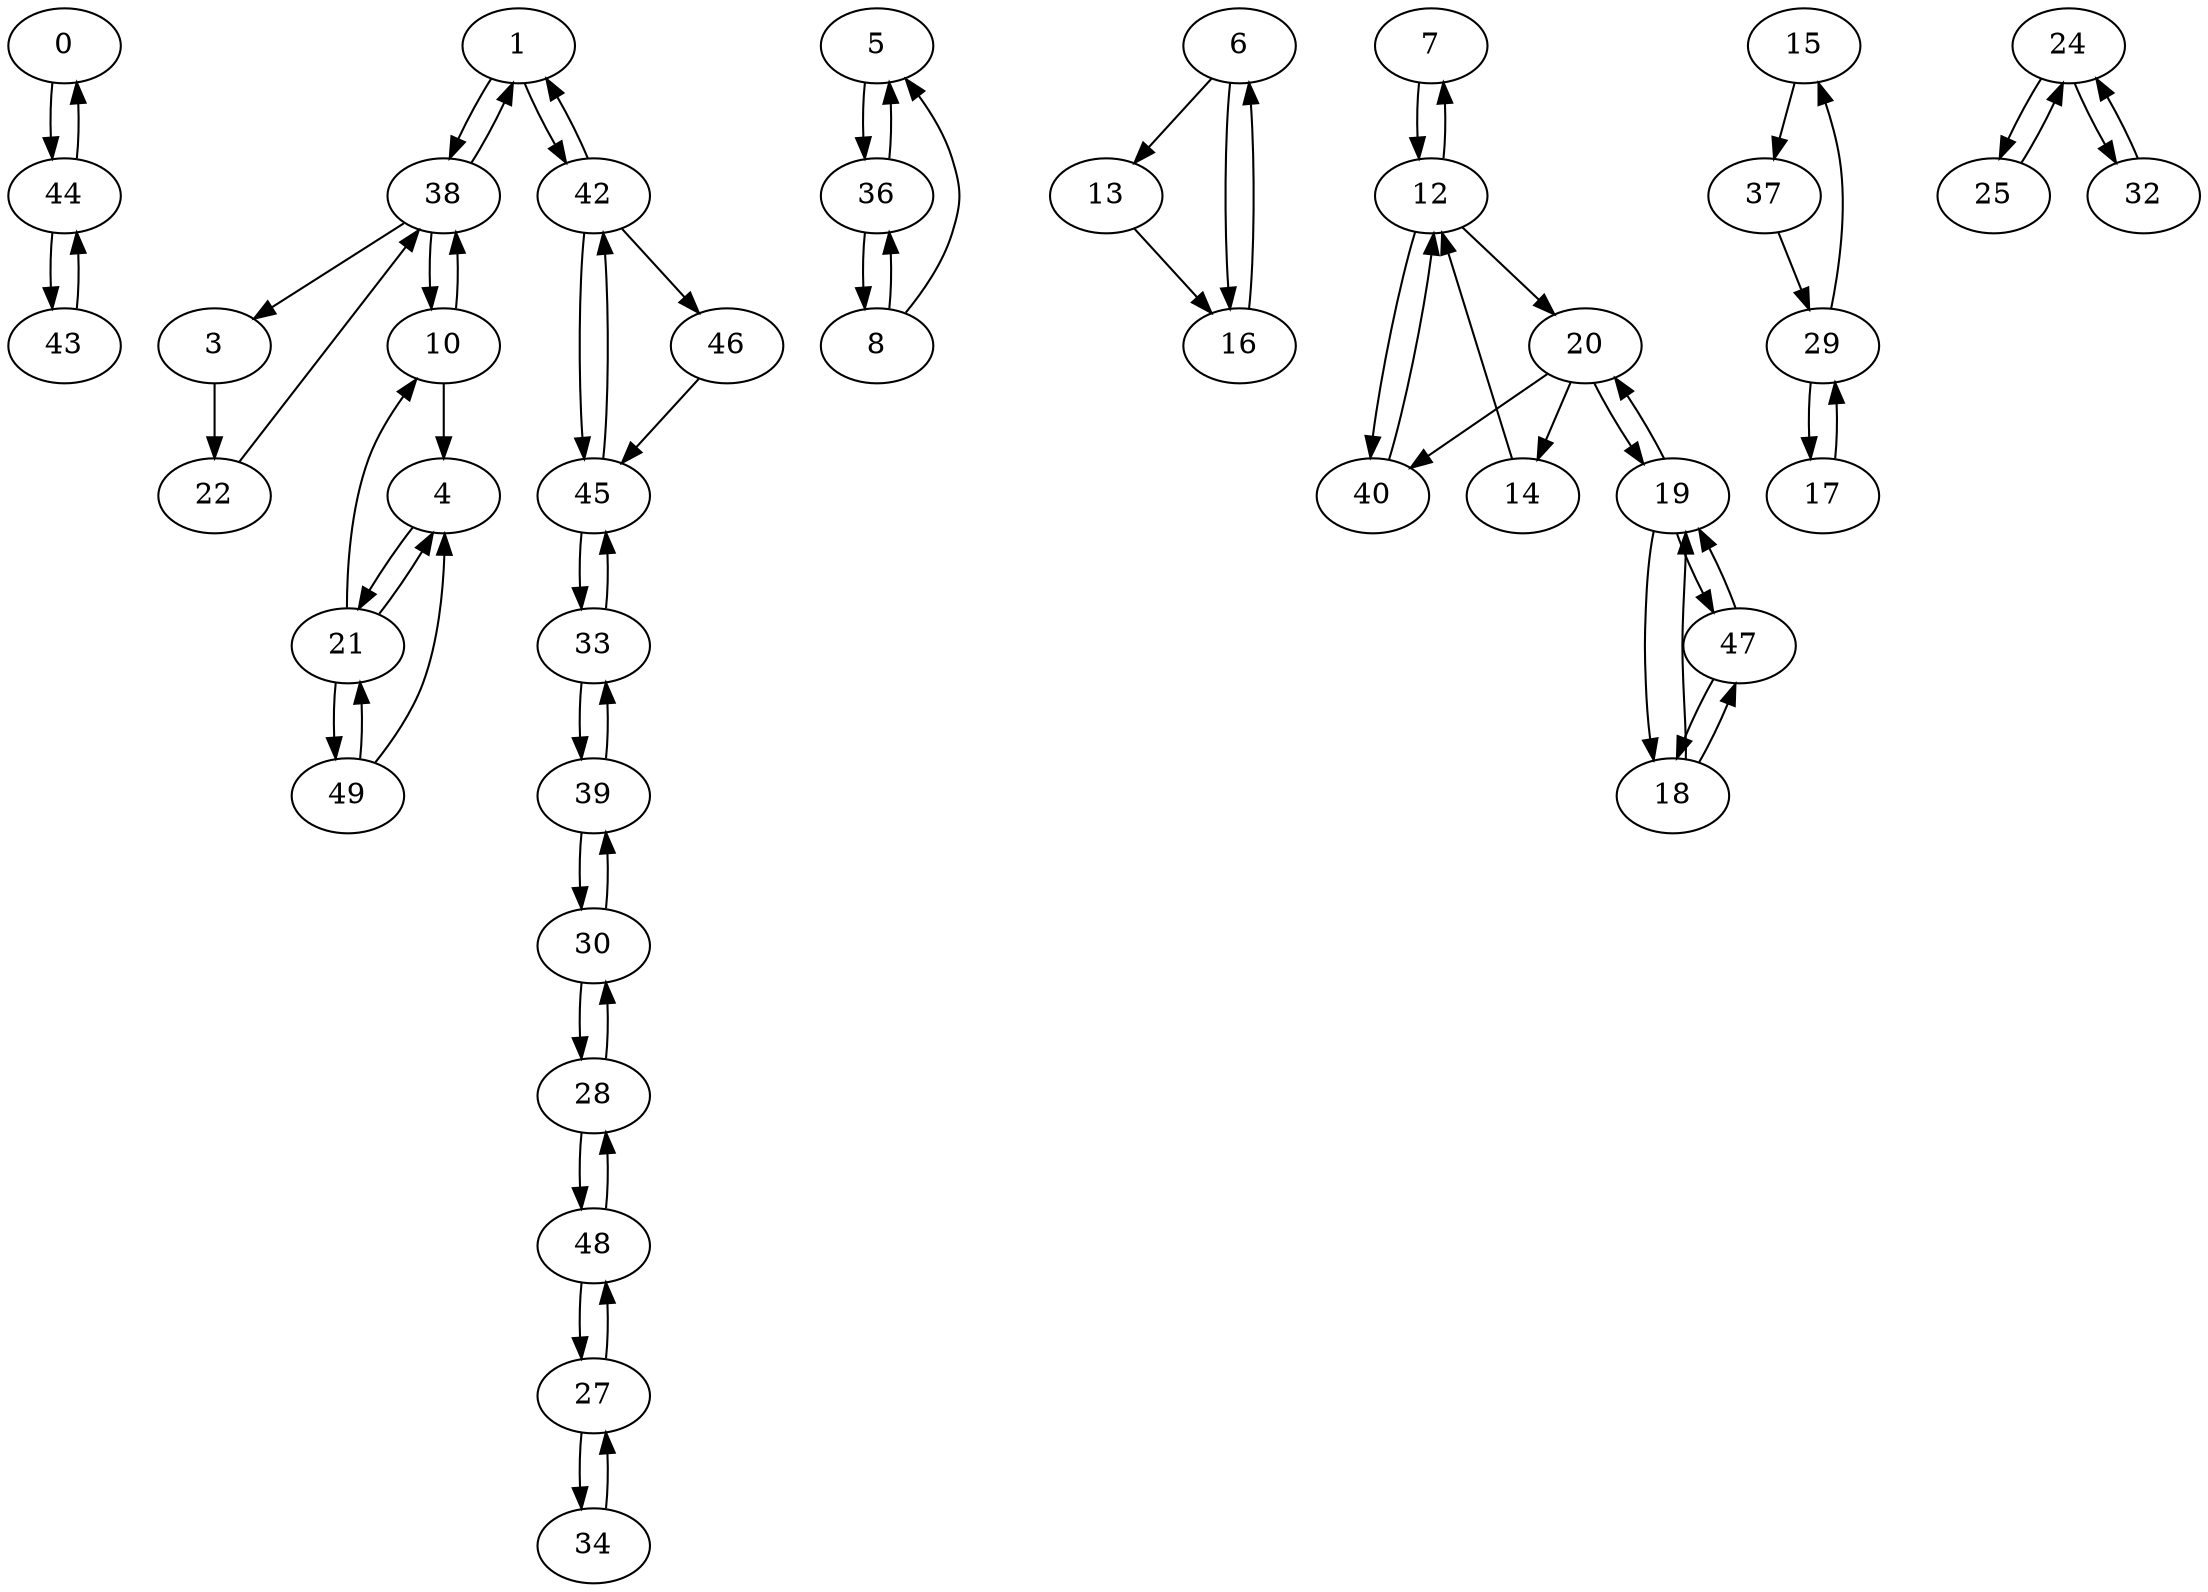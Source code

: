 digraph G {
  0 -> 44;
  1 -> 38;
  1 -> 42;
  3 -> 22;
  4 -> 21;
  5 -> 36;
  6 -> 13;
  6 -> 16;
  7 -> 12;
  8 -> 5;
  8 -> 36;
  10 -> 4;
  10 -> 38;
  12 -> 7;
  12 -> 20;
  12 -> 40;
  13 -> 16;
  14 -> 12;
  15 -> 37;
  16 -> 6;
  17 -> 29;
  18 -> 19;
  18 -> 47;
  19 -> 18;
  19 -> 20;
  19 -> 47;
  20 -> 14;
  20 -> 19;
  20 -> 40;
  21 -> 4;
  21 -> 10;
  21 -> 49;
  22 -> 38;
  24 -> 25;
  24 -> 32;
  25 -> 24;
  27 -> 34;
  27 -> 48;
  28 -> 30;
  28 -> 48;
  29 -> 15;
  29 -> 17;
  30 -> 28;
  30 -> 39;
  32 -> 24;
  33 -> 39;
  33 -> 45;
  34 -> 27;
  36 -> 5;
  36 -> 8;
  37 -> 29;
  38 -> 1;
  38 -> 3;
  38 -> 10;
  39 -> 30;
  39 -> 33;
  40 -> 12;
  42 -> 1;
  42 -> 45;
  42 -> 46;
  43 -> 44;
  44 -> 0;
  44 -> 43;
  45 -> 33;
  45 -> 42;
  46 -> 45;
  47 -> 18;
  47 -> 19;
  48 -> 27;
  48 -> 28;
  49 -> 4;
  49 -> 21;
}